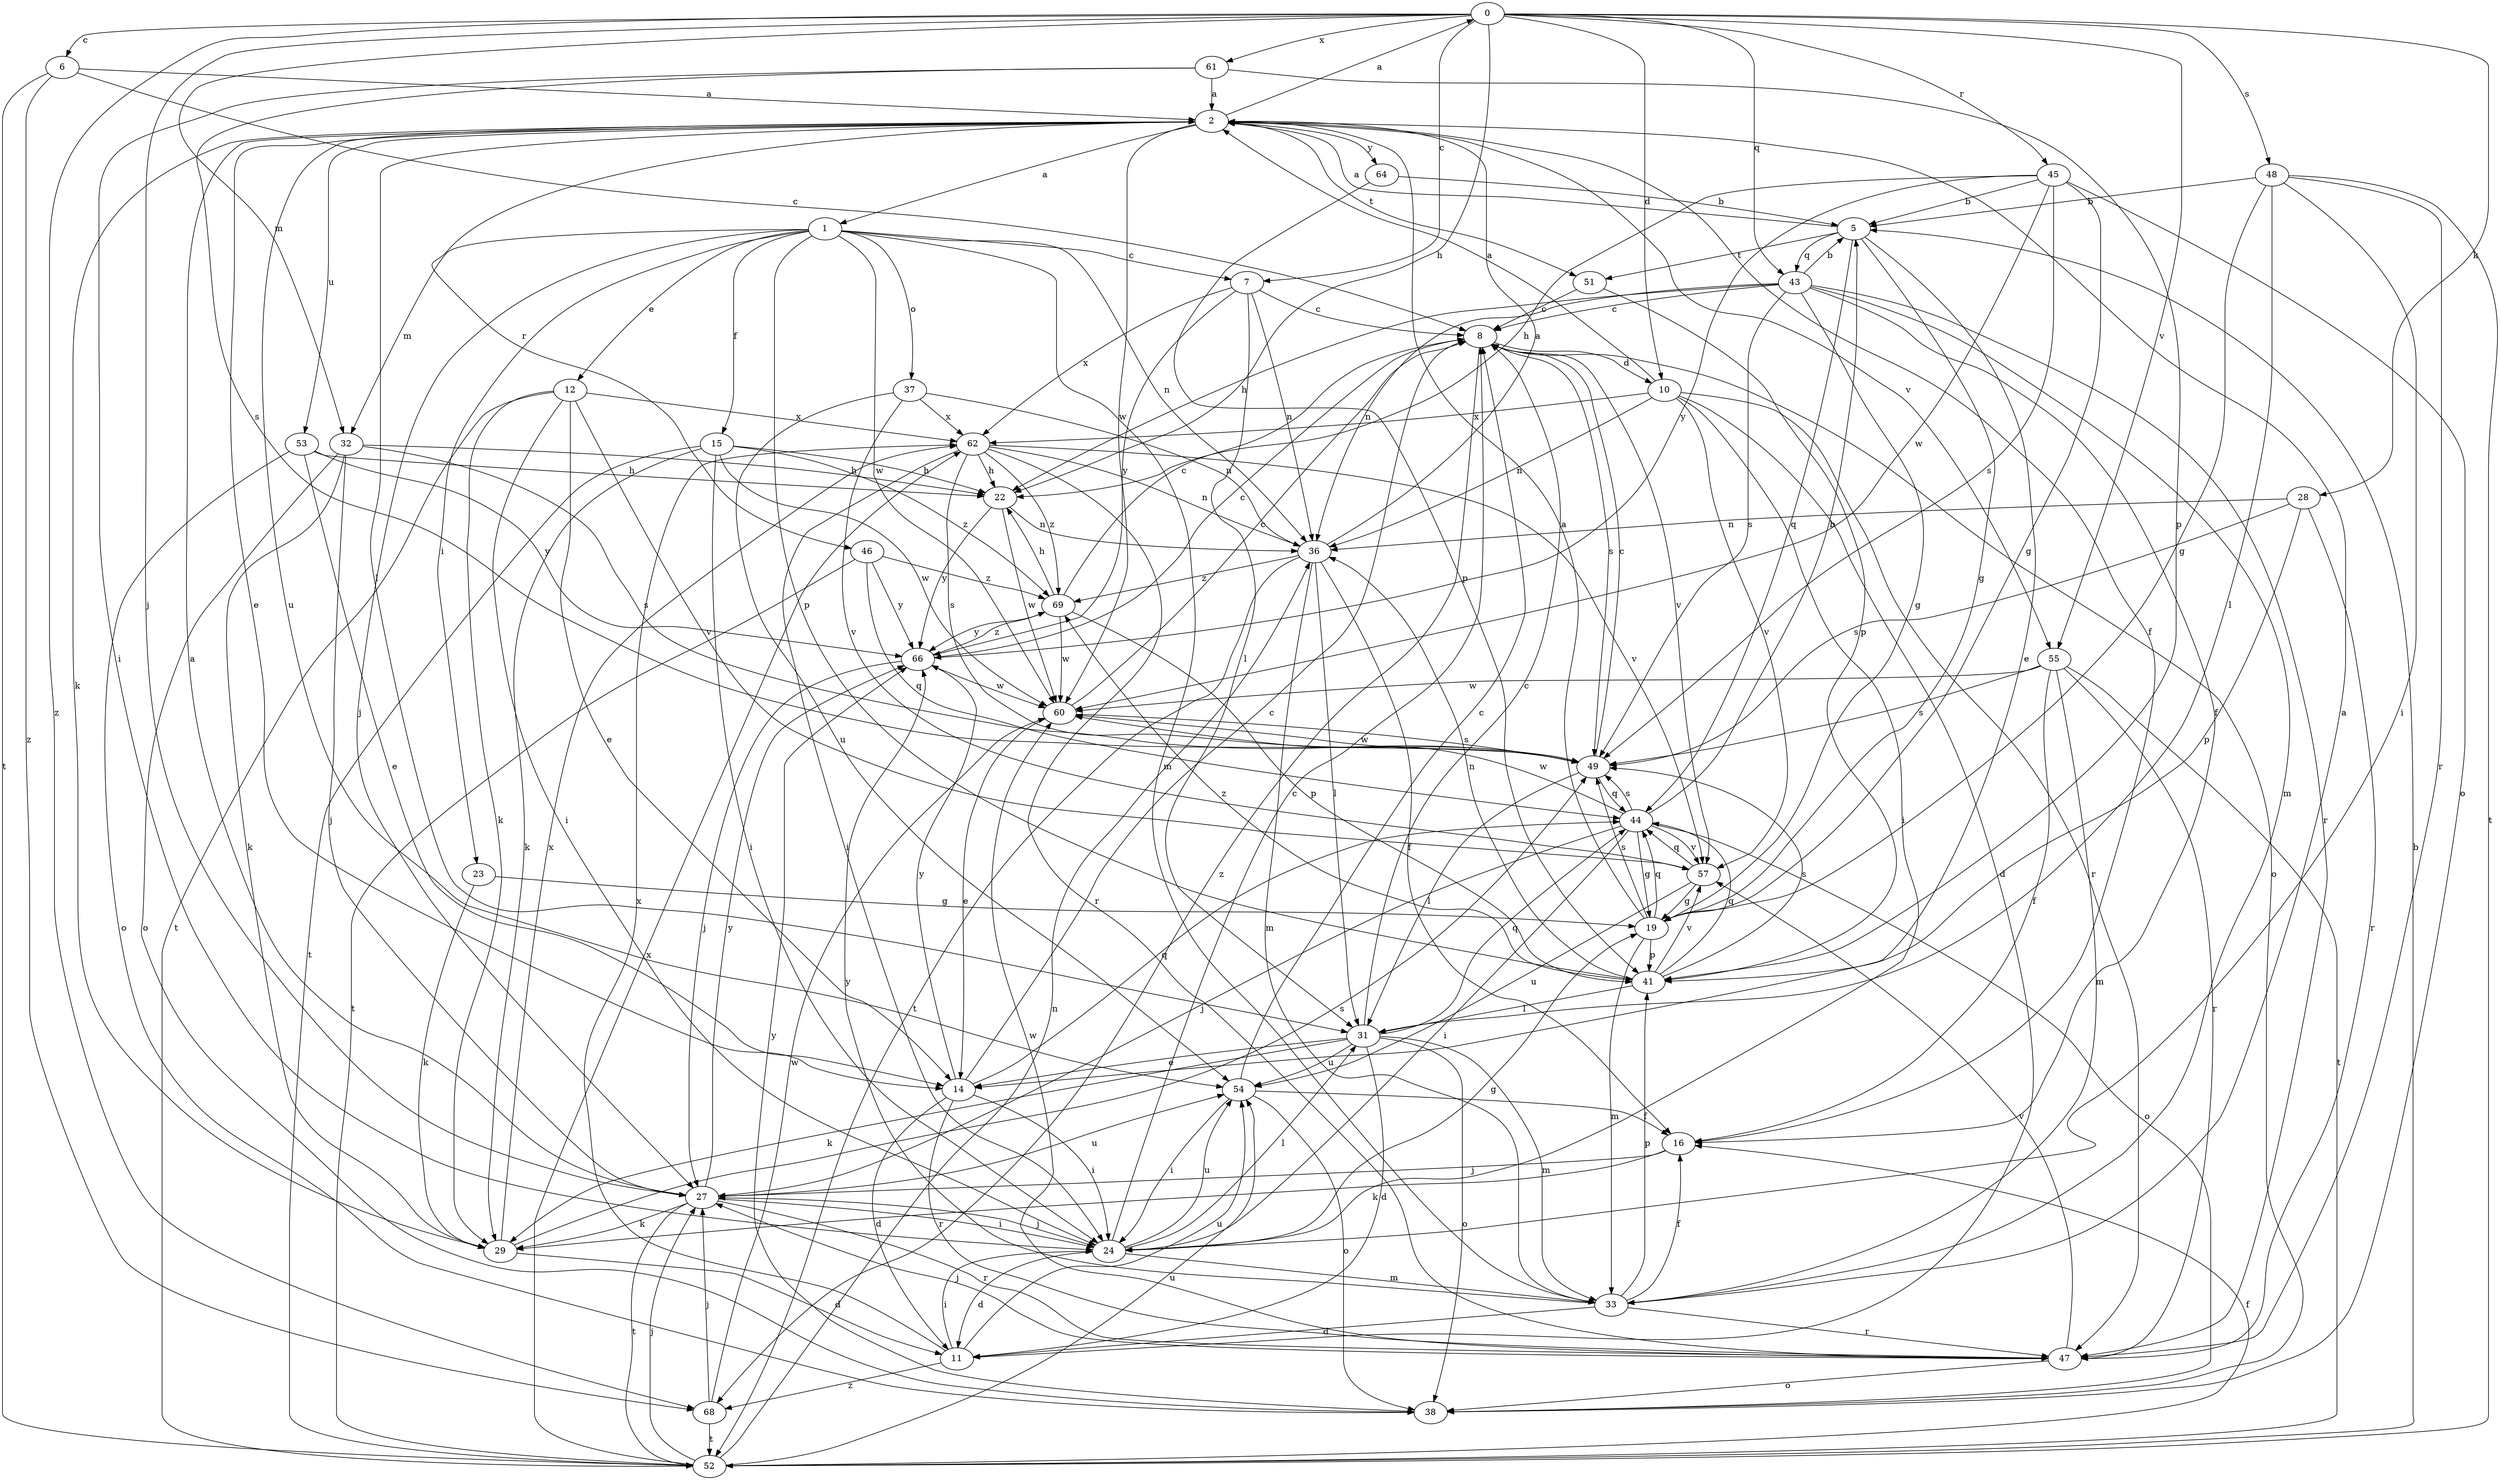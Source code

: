 strict digraph  {
0;
1;
2;
5;
6;
7;
8;
10;
11;
12;
14;
15;
16;
19;
22;
23;
24;
27;
28;
29;
31;
32;
33;
36;
37;
38;
41;
43;
44;
45;
46;
47;
48;
49;
51;
52;
53;
54;
55;
57;
60;
61;
62;
64;
66;
68;
69;
0 -> 6  [label=c];
0 -> 7  [label=c];
0 -> 10  [label=d];
0 -> 22  [label=h];
0 -> 27  [label=j];
0 -> 28  [label=k];
0 -> 32  [label=m];
0 -> 43  [label=q];
0 -> 45  [label=r];
0 -> 48  [label=s];
0 -> 55  [label=v];
0 -> 61  [label=x];
0 -> 68  [label=z];
1 -> 7  [label=c];
1 -> 12  [label=e];
1 -> 15  [label=f];
1 -> 23  [label=i];
1 -> 27  [label=j];
1 -> 32  [label=m];
1 -> 33  [label=m];
1 -> 36  [label=n];
1 -> 37  [label=o];
1 -> 41  [label=p];
1 -> 60  [label=w];
2 -> 0  [label=a];
2 -> 1  [label=a];
2 -> 14  [label=e];
2 -> 16  [label=f];
2 -> 29  [label=k];
2 -> 31  [label=l];
2 -> 46  [label=r];
2 -> 51  [label=t];
2 -> 53  [label=u];
2 -> 54  [label=u];
2 -> 55  [label=v];
2 -> 60  [label=w];
2 -> 64  [label=y];
5 -> 2  [label=a];
5 -> 14  [label=e];
5 -> 19  [label=g];
5 -> 43  [label=q];
5 -> 44  [label=q];
5 -> 51  [label=t];
6 -> 2  [label=a];
6 -> 8  [label=c];
6 -> 52  [label=t];
6 -> 68  [label=z];
7 -> 8  [label=c];
7 -> 31  [label=l];
7 -> 36  [label=n];
7 -> 62  [label=x];
7 -> 66  [label=y];
8 -> 10  [label=d];
8 -> 38  [label=o];
8 -> 49  [label=s];
8 -> 57  [label=v];
8 -> 68  [label=z];
10 -> 2  [label=a];
10 -> 11  [label=d];
10 -> 24  [label=i];
10 -> 36  [label=n];
10 -> 47  [label=r];
10 -> 57  [label=v];
10 -> 62  [label=x];
11 -> 24  [label=i];
11 -> 54  [label=u];
11 -> 62  [label=x];
11 -> 68  [label=z];
12 -> 14  [label=e];
12 -> 24  [label=i];
12 -> 29  [label=k];
12 -> 52  [label=t];
12 -> 57  [label=v];
12 -> 62  [label=x];
14 -> 8  [label=c];
14 -> 11  [label=d];
14 -> 24  [label=i];
14 -> 44  [label=q];
14 -> 47  [label=r];
14 -> 66  [label=y];
15 -> 22  [label=h];
15 -> 24  [label=i];
15 -> 29  [label=k];
15 -> 52  [label=t];
15 -> 60  [label=w];
15 -> 69  [label=z];
16 -> 27  [label=j];
16 -> 29  [label=k];
19 -> 2  [label=a];
19 -> 33  [label=m];
19 -> 41  [label=p];
19 -> 44  [label=q];
19 -> 49  [label=s];
22 -> 36  [label=n];
22 -> 60  [label=w];
22 -> 66  [label=y];
23 -> 19  [label=g];
23 -> 29  [label=k];
24 -> 8  [label=c];
24 -> 11  [label=d];
24 -> 19  [label=g];
24 -> 27  [label=j];
24 -> 31  [label=l];
24 -> 33  [label=m];
24 -> 54  [label=u];
27 -> 2  [label=a];
27 -> 24  [label=i];
27 -> 29  [label=k];
27 -> 47  [label=r];
27 -> 52  [label=t];
27 -> 54  [label=u];
27 -> 66  [label=y];
28 -> 36  [label=n];
28 -> 41  [label=p];
28 -> 47  [label=r];
28 -> 49  [label=s];
29 -> 11  [label=d];
29 -> 49  [label=s];
29 -> 62  [label=x];
31 -> 8  [label=c];
31 -> 11  [label=d];
31 -> 14  [label=e];
31 -> 29  [label=k];
31 -> 33  [label=m];
31 -> 38  [label=o];
31 -> 44  [label=q];
31 -> 54  [label=u];
32 -> 22  [label=h];
32 -> 27  [label=j];
32 -> 29  [label=k];
32 -> 38  [label=o];
32 -> 49  [label=s];
33 -> 2  [label=a];
33 -> 11  [label=d];
33 -> 16  [label=f];
33 -> 41  [label=p];
33 -> 47  [label=r];
33 -> 66  [label=y];
36 -> 2  [label=a];
36 -> 16  [label=f];
36 -> 31  [label=l];
36 -> 33  [label=m];
36 -> 52  [label=t];
36 -> 69  [label=z];
37 -> 36  [label=n];
37 -> 54  [label=u];
37 -> 57  [label=v];
37 -> 62  [label=x];
38 -> 66  [label=y];
41 -> 31  [label=l];
41 -> 36  [label=n];
41 -> 44  [label=q];
41 -> 49  [label=s];
41 -> 57  [label=v];
41 -> 69  [label=z];
43 -> 5  [label=b];
43 -> 8  [label=c];
43 -> 16  [label=f];
43 -> 19  [label=g];
43 -> 22  [label=h];
43 -> 33  [label=m];
43 -> 36  [label=n];
43 -> 47  [label=r];
43 -> 49  [label=s];
44 -> 5  [label=b];
44 -> 19  [label=g];
44 -> 24  [label=i];
44 -> 27  [label=j];
44 -> 38  [label=o];
44 -> 49  [label=s];
44 -> 57  [label=v];
44 -> 60  [label=w];
45 -> 5  [label=b];
45 -> 19  [label=g];
45 -> 22  [label=h];
45 -> 38  [label=o];
45 -> 49  [label=s];
45 -> 60  [label=w];
45 -> 66  [label=y];
46 -> 44  [label=q];
46 -> 52  [label=t];
46 -> 66  [label=y];
46 -> 69  [label=z];
47 -> 27  [label=j];
47 -> 38  [label=o];
47 -> 57  [label=v];
47 -> 60  [label=w];
48 -> 5  [label=b];
48 -> 19  [label=g];
48 -> 24  [label=i];
48 -> 31  [label=l];
48 -> 47  [label=r];
48 -> 52  [label=t];
49 -> 8  [label=c];
49 -> 31  [label=l];
49 -> 44  [label=q];
49 -> 60  [label=w];
51 -> 8  [label=c];
51 -> 41  [label=p];
52 -> 5  [label=b];
52 -> 16  [label=f];
52 -> 27  [label=j];
52 -> 36  [label=n];
52 -> 54  [label=u];
52 -> 62  [label=x];
53 -> 14  [label=e];
53 -> 22  [label=h];
53 -> 38  [label=o];
53 -> 66  [label=y];
54 -> 8  [label=c];
54 -> 16  [label=f];
54 -> 24  [label=i];
54 -> 38  [label=o];
55 -> 16  [label=f];
55 -> 33  [label=m];
55 -> 47  [label=r];
55 -> 49  [label=s];
55 -> 52  [label=t];
55 -> 60  [label=w];
57 -> 19  [label=g];
57 -> 44  [label=q];
57 -> 54  [label=u];
60 -> 8  [label=c];
60 -> 14  [label=e];
60 -> 49  [label=s];
61 -> 2  [label=a];
61 -> 24  [label=i];
61 -> 41  [label=p];
61 -> 49  [label=s];
62 -> 22  [label=h];
62 -> 24  [label=i];
62 -> 36  [label=n];
62 -> 47  [label=r];
62 -> 49  [label=s];
62 -> 57  [label=v];
62 -> 69  [label=z];
64 -> 5  [label=b];
64 -> 41  [label=p];
66 -> 8  [label=c];
66 -> 27  [label=j];
66 -> 60  [label=w];
66 -> 69  [label=z];
68 -> 27  [label=j];
68 -> 52  [label=t];
68 -> 60  [label=w];
69 -> 8  [label=c];
69 -> 22  [label=h];
69 -> 41  [label=p];
69 -> 60  [label=w];
69 -> 66  [label=y];
}
